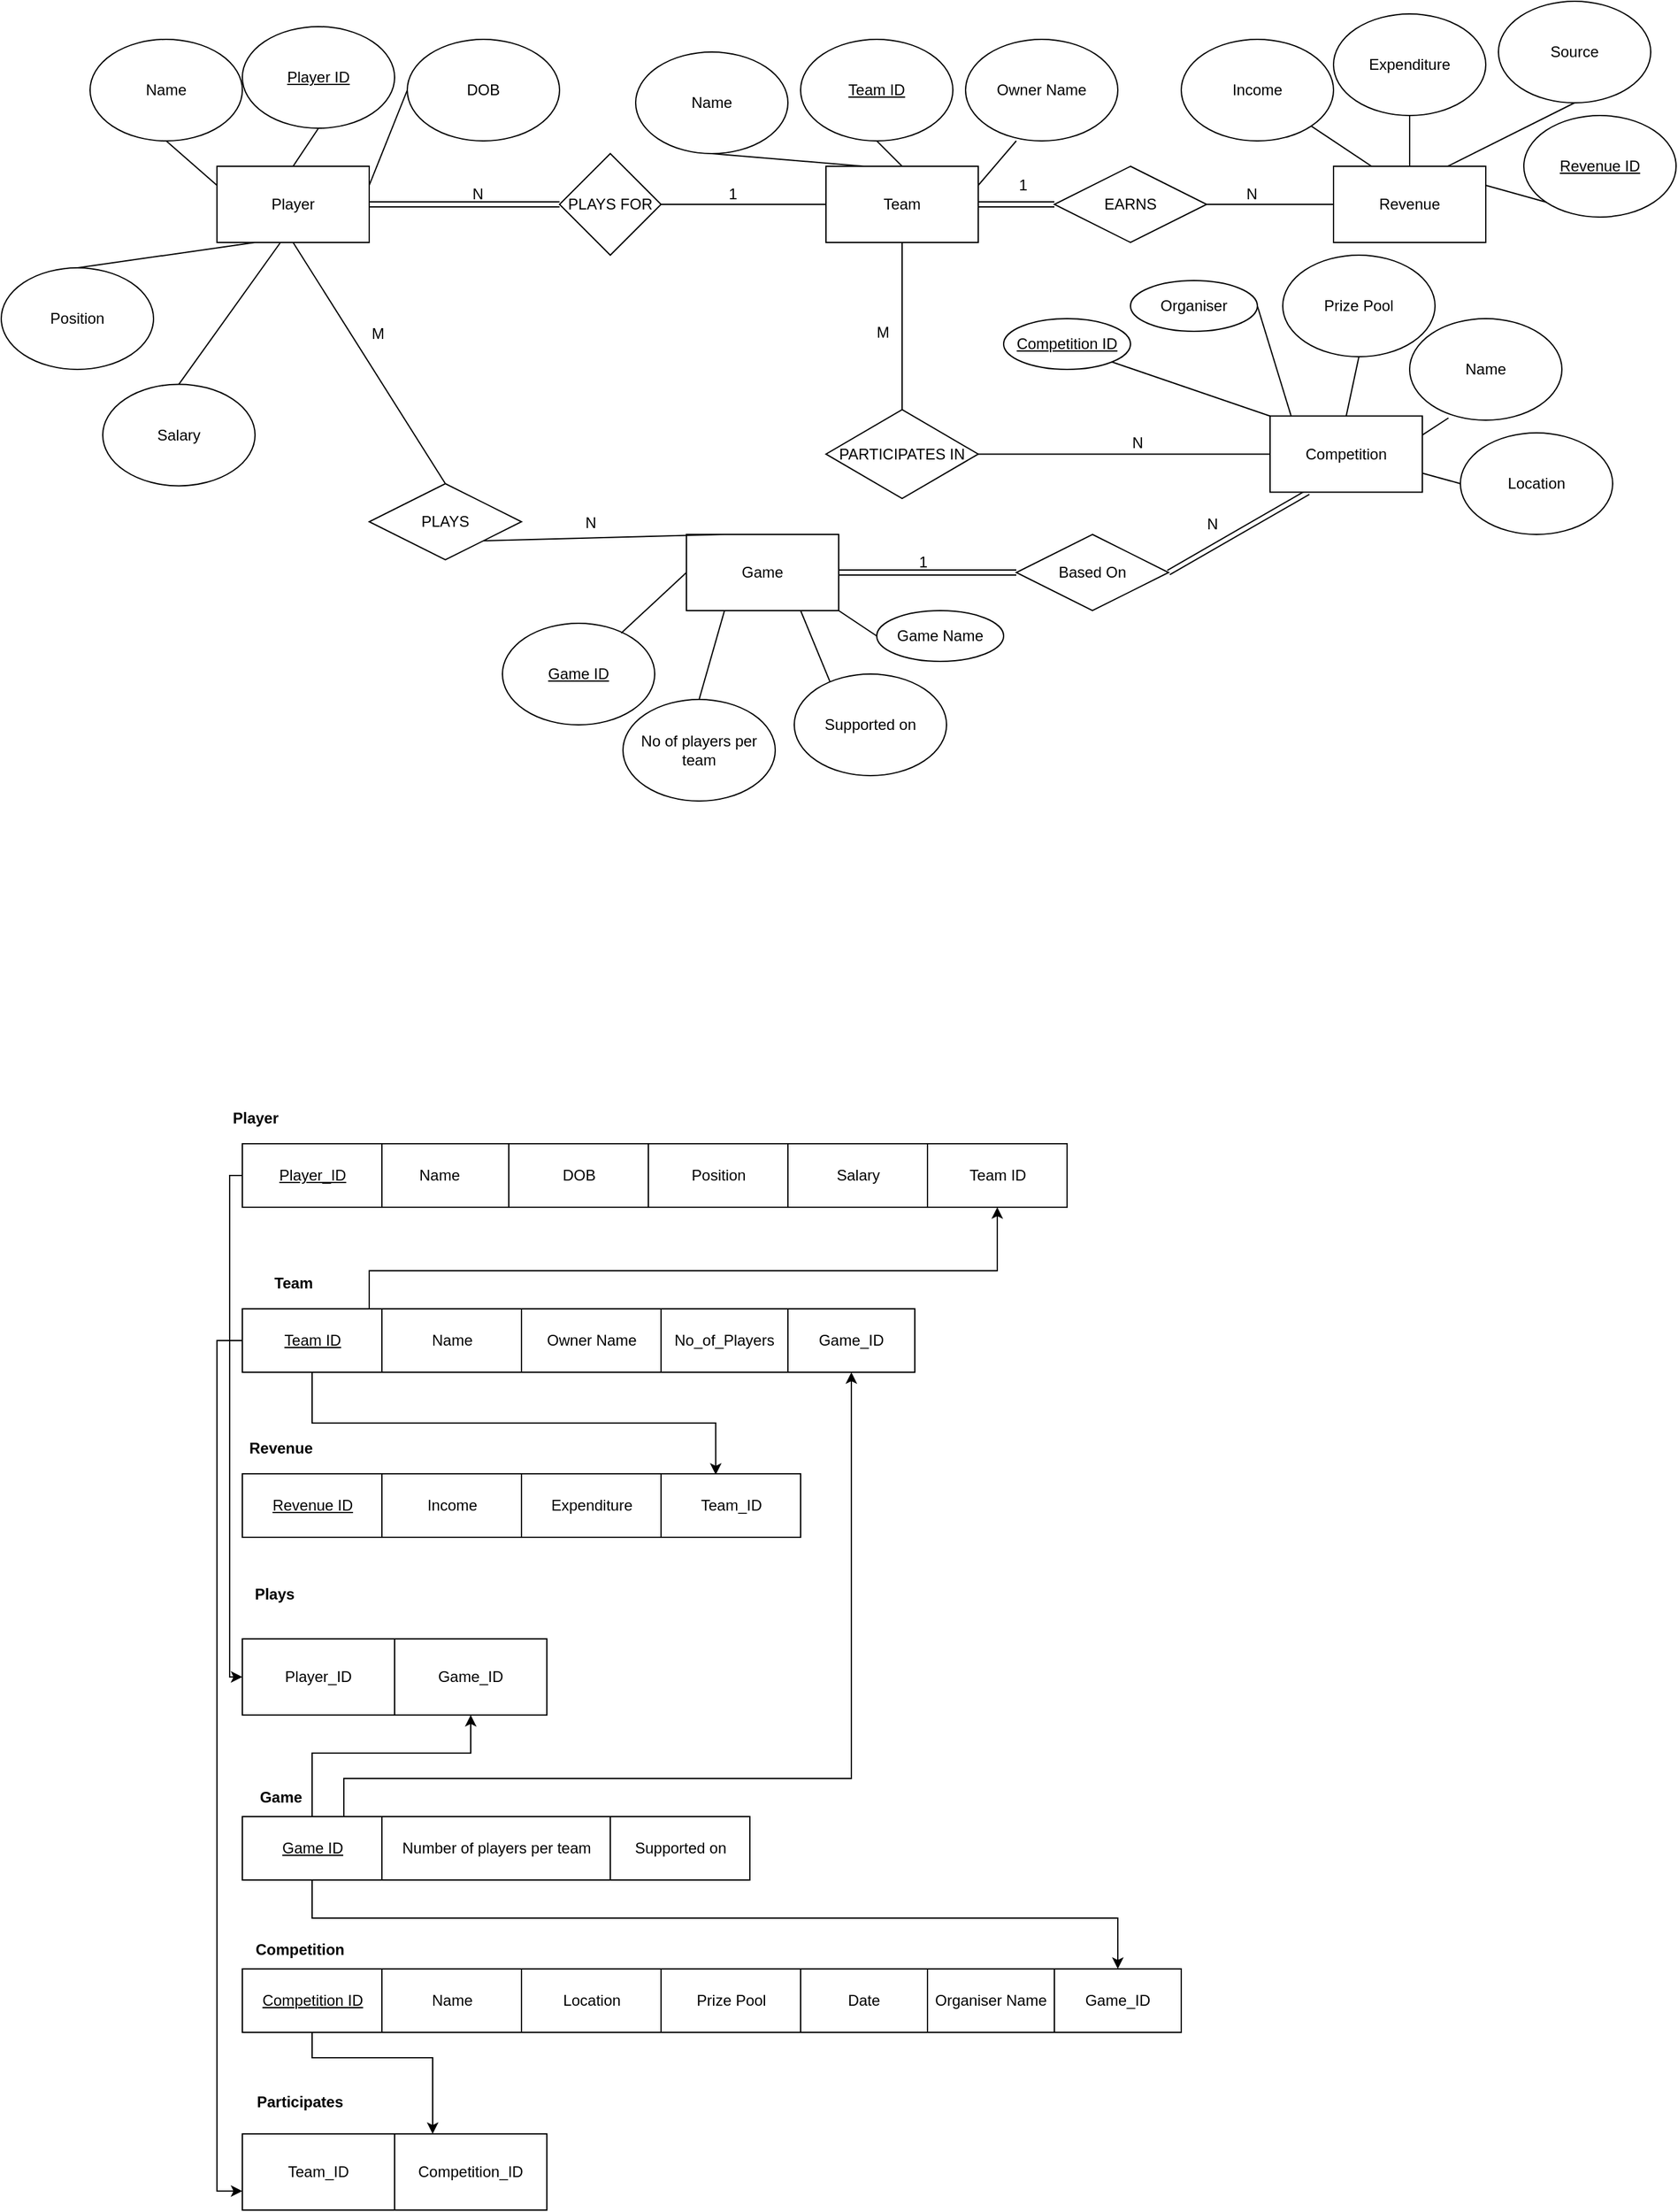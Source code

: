 <mxfile version="20.5.3" type="device"><diagram id="bd_c70kaIPXY1yiFT8Fm" name="Page-1"><mxGraphModel dx="2331" dy="681" grid="1" gridSize="10" guides="1" tooltips="1" connect="1" arrows="1" fold="1" page="1" pageScale="1" pageWidth="827" pageHeight="1169" math="0" shadow="0"><root><mxCell id="0"/><mxCell id="1" parent="0"/><mxCell id="HaX_gV57W7-velpGJHzB-1" value="Team" style="rounded=0;whiteSpace=wrap;html=1;" parent="1" vertex="1"><mxGeometry x="490" y="780" width="120" height="60" as="geometry"/></mxCell><mxCell id="HaX_gV57W7-velpGJHzB-2" value="Name" style="ellipse;whiteSpace=wrap;html=1;" parent="1" vertex="1"><mxGeometry x="340" y="690" width="120" height="80" as="geometry"/></mxCell><mxCell id="HaX_gV57W7-velpGJHzB-4" value="Owner Name" style="ellipse;whiteSpace=wrap;html=1;" parent="1" vertex="1"><mxGeometry x="600" y="680" width="120" height="80" as="geometry"/></mxCell><mxCell id="HaX_gV57W7-velpGJHzB-5" value="" style="endArrow=none;html=1;rounded=0;exitX=0.5;exitY=1;exitDx=0;exitDy=0;entryX=0.25;entryY=0;entryDx=0;entryDy=0;" parent="1" source="HaX_gV57W7-velpGJHzB-2" target="HaX_gV57W7-velpGJHzB-1" edge="1"><mxGeometry width="50" height="50" relative="1" as="geometry"><mxPoint x="390" y="330" as="sourcePoint"/><mxPoint x="440" y="280" as="targetPoint"/></mxGeometry></mxCell><mxCell id="HaX_gV57W7-velpGJHzB-6" value="" style="endArrow=none;html=1;rounded=0;exitX=0.5;exitY=0;exitDx=0;exitDy=0;entryX=0.5;entryY=1;entryDx=0;entryDy=0;" parent="1" source="HaX_gV57W7-velpGJHzB-1" target="HaX_gV57W7-velpGJHzB-3" edge="1"><mxGeometry width="50" height="50" relative="1" as="geometry"><mxPoint x="390" y="330" as="sourcePoint"/><mxPoint x="440" y="280" as="targetPoint"/></mxGeometry></mxCell><mxCell id="HaX_gV57W7-velpGJHzB-7" value="" style="endArrow=none;html=1;rounded=0;exitX=1;exitY=0.25;exitDx=0;exitDy=0;entryX=0.333;entryY=1;entryDx=0;entryDy=0;entryPerimeter=0;startArrow=none;" parent="1" source="HaX_gV57W7-velpGJHzB-1" target="HaX_gV57W7-velpGJHzB-4" edge="1"><mxGeometry width="50" height="50" relative="1" as="geometry"><mxPoint x="390" y="330" as="sourcePoint"/><mxPoint x="440" y="280" as="targetPoint"/></mxGeometry></mxCell><mxCell id="HaX_gV57W7-velpGJHzB-21" value="Player" style="rounded=0;whiteSpace=wrap;html=1;" parent="1" vertex="1"><mxGeometry x="10" y="780" width="120" height="60" as="geometry"/></mxCell><mxCell id="HaX_gV57W7-velpGJHzB-22" value="Name" style="ellipse;whiteSpace=wrap;html=1;" parent="1" vertex="1"><mxGeometry x="-90" y="680" width="120" height="80" as="geometry"/></mxCell><mxCell id="HaX_gV57W7-velpGJHzB-23" value="&lt;u&gt;Player ID&lt;/u&gt;" style="ellipse;whiteSpace=wrap;html=1;" parent="1" vertex="1"><mxGeometry x="30" y="670" width="120" height="80" as="geometry"/></mxCell><mxCell id="HaX_gV57W7-velpGJHzB-24" value="DOB" style="ellipse;whiteSpace=wrap;html=1;" parent="1" vertex="1"><mxGeometry x="160" y="680" width="120" height="80" as="geometry"/></mxCell><mxCell id="HaX_gV57W7-velpGJHzB-27" value="Salary" style="ellipse;whiteSpace=wrap;html=1;" parent="1" vertex="1"><mxGeometry x="-80" y="951.72" width="120" height="80" as="geometry"/></mxCell><mxCell id="HaX_gV57W7-velpGJHzB-28" value="" style="endArrow=none;html=1;rounded=0;exitX=0.5;exitY=0;exitDx=0;exitDy=0;entryX=0.5;entryY=1;entryDx=0;entryDy=0;" parent="1" source="HaX_gV57W7-velpGJHzB-21" target="HaX_gV57W7-velpGJHzB-23" edge="1"><mxGeometry width="50" height="50" relative="1" as="geometry"><mxPoint x="390" y="360" as="sourcePoint"/><mxPoint x="440" y="310" as="targetPoint"/></mxGeometry></mxCell><mxCell id="HaX_gV57W7-velpGJHzB-29" value="" style="endArrow=none;html=1;rounded=0;exitX=0.5;exitY=1;exitDx=0;exitDy=0;entryX=0;entryY=0.25;entryDx=0;entryDy=0;" parent="1" source="HaX_gV57W7-velpGJHzB-22" target="HaX_gV57W7-velpGJHzB-21" edge="1"><mxGeometry width="50" height="50" relative="1" as="geometry"><mxPoint x="390" y="360" as="sourcePoint"/><mxPoint x="440" y="310" as="targetPoint"/></mxGeometry></mxCell><mxCell id="HaX_gV57W7-velpGJHzB-31" value="" style="endArrow=none;html=1;rounded=0;exitX=1;exitY=0.25;exitDx=0;exitDy=0;entryX=0;entryY=0.5;entryDx=0;entryDy=0;" parent="1" source="HaX_gV57W7-velpGJHzB-21" target="HaX_gV57W7-velpGJHzB-24" edge="1"><mxGeometry width="50" height="50" relative="1" as="geometry"><mxPoint x="390" y="360" as="sourcePoint"/><mxPoint x="440" y="310" as="targetPoint"/></mxGeometry></mxCell><mxCell id="HaX_gV57W7-velpGJHzB-32" value="" style="endArrow=none;html=1;rounded=0;entryX=0.5;entryY=0;entryDx=0;entryDy=0;exitX=0.417;exitY=1;exitDx=0;exitDy=0;exitPerimeter=0;" parent="1" source="HaX_gV57W7-velpGJHzB-21" target="HaX_gV57W7-velpGJHzB-27" edge="1"><mxGeometry width="50" height="50" relative="1" as="geometry"><mxPoint x="390" y="360" as="sourcePoint"/><mxPoint x="440" y="310" as="targetPoint"/></mxGeometry></mxCell><mxCell id="HaX_gV57W7-velpGJHzB-35" value="Name" style="ellipse;whiteSpace=wrap;html=1;" parent="1" vertex="1"><mxGeometry x="950" y="900" width="120" height="80" as="geometry"/></mxCell><mxCell id="HaX_gV57W7-velpGJHzB-36" value="Prize Pool" style="ellipse;whiteSpace=wrap;html=1;" parent="1" vertex="1"><mxGeometry x="850" y="850" width="120" height="80" as="geometry"/></mxCell><mxCell id="HaX_gV57W7-velpGJHzB-38" value="Location" style="ellipse;whiteSpace=wrap;html=1;" parent="1" vertex="1"><mxGeometry x="990" y="990" width="120" height="80" as="geometry"/></mxCell><mxCell id="HaX_gV57W7-velpGJHzB-39" value="" style="endArrow=none;html=1;rounded=0;exitX=0.5;exitY=0;exitDx=0;exitDy=0;entryX=0.5;entryY=1;entryDx=0;entryDy=0;" parent="1" source="sZJg9Xj62O720egIRULw-1" target="HaX_gV57W7-velpGJHzB-36" edge="1"><mxGeometry width="50" height="50" relative="1" as="geometry"><mxPoint x="906.22" y="983.02" as="sourcePoint"/><mxPoint x="440" y="370" as="targetPoint"/></mxGeometry></mxCell><mxCell id="HaX_gV57W7-velpGJHzB-40" value="" style="endArrow=none;html=1;rounded=0;exitX=1;exitY=0.25;exitDx=0;exitDy=0;entryX=0.255;entryY=0.978;entryDx=0;entryDy=0;entryPerimeter=0;startArrow=none;" parent="1" source="sZJg9Xj62O720egIRULw-1" target="HaX_gV57W7-velpGJHzB-35" edge="1"><mxGeometry width="50" height="50" relative="1" as="geometry"><mxPoint x="950" y="994.22" as="sourcePoint"/><mxPoint x="440" y="370" as="targetPoint"/></mxGeometry></mxCell><mxCell id="HaX_gV57W7-velpGJHzB-41" value="" style="endArrow=none;html=1;rounded=0;exitX=0.138;exitY=-0.002;exitDx=0;exitDy=0;entryX=1;entryY=0.5;entryDx=0;entryDy=0;exitPerimeter=0;" parent="1" source="sZJg9Xj62O720egIRULw-1" target="sZJg9Xj62O720egIRULw-4" edge="1"><mxGeometry width="50" height="50" relative="1" as="geometry"><mxPoint x="860.46" y="979.27" as="sourcePoint"/><mxPoint x="825.355" y="901.213" as="targetPoint"/></mxGeometry></mxCell><mxCell id="HaX_gV57W7-velpGJHzB-42" value="" style="endArrow=none;html=1;rounded=0;exitX=1;exitY=0.75;exitDx=0;exitDy=0;entryX=0;entryY=0.5;entryDx=0;entryDy=0;" parent="1" source="sZJg9Xj62O720egIRULw-1" target="HaX_gV57W7-velpGJHzB-38" edge="1"><mxGeometry width="50" height="50" relative="1" as="geometry"><mxPoint x="950" y="1019.22" as="sourcePoint"/><mxPoint x="440" y="370" as="targetPoint"/></mxGeometry></mxCell><mxCell id="HaX_gV57W7-velpGJHzB-43" value="Revenue" style="rounded=0;whiteSpace=wrap;html=1;" parent="1" vertex="1"><mxGeometry x="890" y="780" width="120" height="60" as="geometry"/></mxCell><mxCell id="HaX_gV57W7-velpGJHzB-44" value="Income" style="ellipse;whiteSpace=wrap;html=1;" parent="1" vertex="1"><mxGeometry x="770" y="680" width="120" height="80" as="geometry"/></mxCell><mxCell id="HaX_gV57W7-velpGJHzB-45" value="Expenditure" style="ellipse;whiteSpace=wrap;html=1;" parent="1" vertex="1"><mxGeometry x="890" y="660" width="120" height="80" as="geometry"/></mxCell><mxCell id="HaX_gV57W7-velpGJHzB-46" value="Source" style="ellipse;whiteSpace=wrap;html=1;" parent="1" vertex="1"><mxGeometry x="1020" y="650" width="120" height="80" as="geometry"/></mxCell><mxCell id="HaX_gV57W7-velpGJHzB-47" value="&lt;u&gt;Revenue ID&lt;/u&gt;" style="ellipse;whiteSpace=wrap;html=1;" parent="1" vertex="1"><mxGeometry x="1040" y="740" width="120" height="80" as="geometry"/></mxCell><mxCell id="HaX_gV57W7-velpGJHzB-48" value="" style="endArrow=none;html=1;rounded=0;entryX=0;entryY=1;entryDx=0;entryDy=0;exitX=1;exitY=0.25;exitDx=0;exitDy=0;" parent="1" source="HaX_gV57W7-velpGJHzB-43" target="HaX_gV57W7-velpGJHzB-47" edge="1"><mxGeometry width="50" height="50" relative="1" as="geometry"><mxPoint x="390" y="510" as="sourcePoint"/><mxPoint x="440" y="460" as="targetPoint"/></mxGeometry></mxCell><mxCell id="HaX_gV57W7-velpGJHzB-49" value="" style="endArrow=none;html=1;rounded=0;entryX=0.5;entryY=1;entryDx=0;entryDy=0;exitX=0.75;exitY=0;exitDx=0;exitDy=0;" parent="1" source="HaX_gV57W7-velpGJHzB-43" target="HaX_gV57W7-velpGJHzB-46" edge="1"><mxGeometry width="50" height="50" relative="1" as="geometry"><mxPoint x="390" y="510" as="sourcePoint"/><mxPoint x="440" y="460" as="targetPoint"/></mxGeometry></mxCell><mxCell id="HaX_gV57W7-velpGJHzB-50" value="" style="endArrow=none;html=1;rounded=0;entryX=0.5;entryY=1;entryDx=0;entryDy=0;exitX=0.5;exitY=0;exitDx=0;exitDy=0;" parent="1" source="HaX_gV57W7-velpGJHzB-43" target="HaX_gV57W7-velpGJHzB-45" edge="1"><mxGeometry width="50" height="50" relative="1" as="geometry"><mxPoint x="390" y="510" as="sourcePoint"/><mxPoint x="440" y="460" as="targetPoint"/></mxGeometry></mxCell><mxCell id="HaX_gV57W7-velpGJHzB-51" value="" style="endArrow=none;html=1;rounded=0;entryX=1;entryY=1;entryDx=0;entryDy=0;exitX=0.25;exitY=0;exitDx=0;exitDy=0;" parent="1" source="HaX_gV57W7-velpGJHzB-43" target="HaX_gV57W7-velpGJHzB-44" edge="1"><mxGeometry width="50" height="50" relative="1" as="geometry"><mxPoint x="770" y="570" as="sourcePoint"/><mxPoint x="440" y="460" as="targetPoint"/></mxGeometry></mxCell><mxCell id="HaX_gV57W7-velpGJHzB-52" value="PLAYS FOR" style="rhombus;whiteSpace=wrap;html=1;" parent="1" vertex="1"><mxGeometry x="280" y="770" width="80" height="80" as="geometry"/></mxCell><mxCell id="HaX_gV57W7-velpGJHzB-3" value="&lt;u&gt;Team ID&lt;/u&gt;" style="ellipse;whiteSpace=wrap;html=1;" parent="1" vertex="1"><mxGeometry x="470" y="680" width="120" height="80" as="geometry"/></mxCell><mxCell id="HaX_gV57W7-velpGJHzB-55" value="Position" style="ellipse;whiteSpace=wrap;html=1;" parent="1" vertex="1"><mxGeometry x="-160" y="860" width="120" height="80" as="geometry"/></mxCell><mxCell id="HaX_gV57W7-velpGJHzB-56" value="" style="endArrow=none;html=1;rounded=0;exitX=0.5;exitY=0;exitDx=0;exitDy=0;entryX=0.25;entryY=1;entryDx=0;entryDy=0;" parent="1" source="HaX_gV57W7-velpGJHzB-55" target="HaX_gV57W7-velpGJHzB-21" edge="1"><mxGeometry width="50" height="50" relative="1" as="geometry"><mxPoint x="390" y="900" as="sourcePoint"/><mxPoint x="440" y="850" as="targetPoint"/></mxGeometry></mxCell><mxCell id="HaX_gV57W7-velpGJHzB-58" value="" style="shape=link;html=1;rounded=0;entryX=1;entryY=0.5;entryDx=0;entryDy=0;exitX=0;exitY=0.5;exitDx=0;exitDy=0;" parent="1" source="HaX_gV57W7-velpGJHzB-52" target="HaX_gV57W7-velpGJHzB-21" edge="1"><mxGeometry relative="1" as="geometry"><mxPoint x="330" y="790" as="sourcePoint"/><mxPoint x="490" y="790" as="targetPoint"/></mxGeometry></mxCell><mxCell id="HaX_gV57W7-velpGJHzB-59" value="N" style="resizable=0;html=1;align=right;verticalAlign=bottom;" parent="HaX_gV57W7-velpGJHzB-58" connectable="0" vertex="1"><mxGeometry x="1" relative="1" as="geometry"><mxPoint x="90" as="offset"/></mxGeometry></mxCell><mxCell id="HaX_gV57W7-velpGJHzB-60" value="" style="endArrow=none;html=1;rounded=0;exitX=1;exitY=0.5;exitDx=0;exitDy=0;entryX=0;entryY=0.5;entryDx=0;entryDy=0;" parent="1" source="HaX_gV57W7-velpGJHzB-52" target="HaX_gV57W7-velpGJHzB-1" edge="1"><mxGeometry relative="1" as="geometry"><mxPoint x="330" y="790" as="sourcePoint"/><mxPoint x="490" y="790" as="targetPoint"/></mxGeometry></mxCell><mxCell id="HaX_gV57W7-velpGJHzB-61" value="1" style="resizable=0;html=1;align=right;verticalAlign=bottom;" parent="HaX_gV57W7-velpGJHzB-60" connectable="0" vertex="1"><mxGeometry x="1" relative="1" as="geometry"><mxPoint x="-70" as="offset"/></mxGeometry></mxCell><mxCell id="HaX_gV57W7-velpGJHzB-79" value="PARTICIPATES IN" style="shape=rhombus;perimeter=rhombusPerimeter;whiteSpace=wrap;html=1;align=center;" parent="1" vertex="1"><mxGeometry x="490" y="971.72" width="120" height="70" as="geometry"/></mxCell><mxCell id="HaX_gV57W7-velpGJHzB-80" value="" style="endArrow=none;html=1;rounded=0;entryX=0.5;entryY=0;entryDx=0;entryDy=0;exitX=0.5;exitY=1;exitDx=0;exitDy=0;" parent="1" source="HaX_gV57W7-velpGJHzB-1" target="HaX_gV57W7-velpGJHzB-79" edge="1"><mxGeometry relative="1" as="geometry"><mxPoint x="600" y="1006.72" as="sourcePoint"/><mxPoint x="720" y="1050" as="targetPoint"/></mxGeometry></mxCell><mxCell id="HaX_gV57W7-velpGJHzB-81" value="M" style="resizable=0;html=1;align=right;verticalAlign=bottom;" parent="HaX_gV57W7-velpGJHzB-80" connectable="0" vertex="1"><mxGeometry x="1" relative="1" as="geometry"><mxPoint x="-10" y="-52" as="offset"/></mxGeometry></mxCell><mxCell id="HaX_gV57W7-velpGJHzB-82" value="" style="endArrow=none;html=1;rounded=0;entryX=0;entryY=0.5;entryDx=0;entryDy=0;exitX=1;exitY=0.5;exitDx=0;exitDy=0;" parent="1" source="HaX_gV57W7-velpGJHzB-79" target="sZJg9Xj62O720egIRULw-1" edge="1"><mxGeometry relative="1" as="geometry"><mxPoint x="560" y="1050" as="sourcePoint"/><mxPoint x="840" y="1006.72" as="targetPoint"/></mxGeometry></mxCell><mxCell id="HaX_gV57W7-velpGJHzB-83" value="N" style="resizable=0;html=1;align=right;verticalAlign=bottom;" parent="HaX_gV57W7-velpGJHzB-82" connectable="0" vertex="1"><mxGeometry x="1" relative="1" as="geometry"><mxPoint x="-100" as="offset"/></mxGeometry></mxCell><mxCell id="HaX_gV57W7-velpGJHzB-84" value="Game" style="rounded=0;whiteSpace=wrap;html=1;" parent="1" vertex="1"><mxGeometry x="380" y="1070" width="120" height="60" as="geometry"/></mxCell><mxCell id="HaX_gV57W7-velpGJHzB-85" value="&lt;u&gt;Game ID&lt;/u&gt;" style="ellipse;whiteSpace=wrap;html=1;" parent="1" vertex="1"><mxGeometry x="235" y="1140" width="120" height="80" as="geometry"/></mxCell><mxCell id="HaX_gV57W7-velpGJHzB-86" value="No of players per team" style="ellipse;whiteSpace=wrap;html=1;" parent="1" vertex="1"><mxGeometry x="330" y="1200" width="120" height="80" as="geometry"/></mxCell><mxCell id="HaX_gV57W7-velpGJHzB-87" value="Supported on" style="ellipse;whiteSpace=wrap;html=1;" parent="1" vertex="1"><mxGeometry x="465" y="1180" width="120" height="80" as="geometry"/></mxCell><mxCell id="HaX_gV57W7-velpGJHzB-88" value="" style="endArrow=none;html=1;rounded=0;exitX=0.78;exitY=0.097;exitDx=0;exitDy=0;entryX=0;entryY=0.5;entryDx=0;entryDy=0;exitPerimeter=0;" parent="1" source="HaX_gV57W7-velpGJHzB-85" target="HaX_gV57W7-velpGJHzB-84" edge="1"><mxGeometry width="50" height="50" relative="1" as="geometry"><mxPoint x="390" y="360" as="sourcePoint"/><mxPoint x="440" y="310" as="targetPoint"/></mxGeometry></mxCell><mxCell id="HaX_gV57W7-velpGJHzB-89" value="" style="endArrow=none;html=1;rounded=0;exitX=0.5;exitY=0;exitDx=0;exitDy=0;entryX=0.25;entryY=1;entryDx=0;entryDy=0;" parent="1" source="HaX_gV57W7-velpGJHzB-86" target="HaX_gV57W7-velpGJHzB-84" edge="1"><mxGeometry width="50" height="50" relative="1" as="geometry"><mxPoint x="390" y="360" as="sourcePoint"/><mxPoint x="440" y="310" as="targetPoint"/></mxGeometry></mxCell><mxCell id="HaX_gV57W7-velpGJHzB-90" value="" style="endArrow=none;html=1;rounded=0;exitX=0.235;exitY=0.078;exitDx=0;exitDy=0;entryX=0.75;entryY=1;entryDx=0;entryDy=0;exitPerimeter=0;" parent="1" source="HaX_gV57W7-velpGJHzB-87" target="HaX_gV57W7-velpGJHzB-84" edge="1"><mxGeometry width="50" height="50" relative="1" as="geometry"><mxPoint x="390" y="360" as="sourcePoint"/><mxPoint x="440" y="310" as="targetPoint"/></mxGeometry></mxCell><mxCell id="HaX_gV57W7-velpGJHzB-92" value="" style="shape=link;html=1;rounded=0;entryX=1;entryY=0.5;entryDx=0;entryDy=0;exitX=0.25;exitY=1;exitDx=0;exitDy=0;" parent="1" source="sZJg9Xj62O720egIRULw-1" target="sZJg9Xj62O720egIRULw-2" edge="1"><mxGeometry relative="1" as="geometry"><mxPoint x="865" y="991.72" as="sourcePoint"/><mxPoint x="770" y="1130" as="targetPoint"/></mxGeometry></mxCell><mxCell id="HaX_gV57W7-velpGJHzB-93" value="N" style="resizable=0;html=1;align=right;verticalAlign=bottom;" parent="HaX_gV57W7-velpGJHzB-92" connectable="0" vertex="1"><mxGeometry x="1" relative="1" as="geometry"><mxPoint x="40" y="-30" as="offset"/></mxGeometry></mxCell><mxCell id="HaX_gV57W7-velpGJHzB-94" value="" style="shape=link;html=1;rounded=0;entryX=0;entryY=0.5;entryDx=0;entryDy=0;exitX=1;exitY=0.5;exitDx=0;exitDy=0;" parent="1" source="HaX_gV57W7-velpGJHzB-84" target="sZJg9Xj62O720egIRULw-2" edge="1"><mxGeometry relative="1" as="geometry"><mxPoint x="420" y="1040" as="sourcePoint"/><mxPoint x="740" y="1200" as="targetPoint"/></mxGeometry></mxCell><mxCell id="HaX_gV57W7-velpGJHzB-95" value="1" style="resizable=0;html=1;align=right;verticalAlign=bottom;" parent="HaX_gV57W7-velpGJHzB-94" connectable="0" vertex="1"><mxGeometry x="1" relative="1" as="geometry"><mxPoint x="-70" as="offset"/></mxGeometry></mxCell><mxCell id="HaX_gV57W7-velpGJHzB-97" value="PLAYS" style="shape=rhombus;perimeter=rhombusPerimeter;whiteSpace=wrap;html=1;align=center;" parent="1" vertex="1"><mxGeometry x="130" y="1030" width="120" height="60" as="geometry"/></mxCell><mxCell id="HaX_gV57W7-velpGJHzB-98" value="" style="endArrow=none;html=1;rounded=0;exitX=0.5;exitY=1;exitDx=0;exitDy=0;entryX=0.5;entryY=0;entryDx=0;entryDy=0;" parent="1" source="HaX_gV57W7-velpGJHzB-21" target="HaX_gV57W7-velpGJHzB-97" edge="1"><mxGeometry relative="1" as="geometry"><mxPoint x="350" y="1040" as="sourcePoint"/><mxPoint x="510" y="1040" as="targetPoint"/></mxGeometry></mxCell><mxCell id="HaX_gV57W7-velpGJHzB-99" value="M" style="resizable=0;html=1;align=left;verticalAlign=bottom;" parent="HaX_gV57W7-velpGJHzB-98" connectable="0" vertex="1"><mxGeometry x="-1" relative="1" as="geometry"><mxPoint x="60" y="80" as="offset"/></mxGeometry></mxCell><mxCell id="HaX_gV57W7-velpGJHzB-100" value="N" style="resizable=0;html=1;align=right;verticalAlign=bottom;" parent="HaX_gV57W7-velpGJHzB-98" connectable="0" vertex="1"><mxGeometry x="1" relative="1" as="geometry"><mxPoint x="120" y="40" as="offset"/></mxGeometry></mxCell><mxCell id="HaX_gV57W7-velpGJHzB-101" value="" style="endArrow=none;html=1;rounded=0;exitX=1;exitY=1;exitDx=0;exitDy=0;entryX=0.25;entryY=0;entryDx=0;entryDy=0;" parent="1" source="HaX_gV57W7-velpGJHzB-97" target="HaX_gV57W7-velpGJHzB-84" edge="1"><mxGeometry relative="1" as="geometry"><mxPoint x="350" y="1040" as="sourcePoint"/><mxPoint x="510" y="1040" as="targetPoint"/></mxGeometry></mxCell><mxCell id="HaX_gV57W7-velpGJHzB-103" value="EARNS" style="shape=rhombus;perimeter=rhombusPerimeter;whiteSpace=wrap;html=1;align=center;" parent="1" vertex="1"><mxGeometry x="670" y="780" width="120" height="60" as="geometry"/></mxCell><mxCell id="HaX_gV57W7-velpGJHzB-104" value="" style="shape=link;html=1;rounded=0;exitX=1;exitY=0.5;exitDx=0;exitDy=0;entryX=0;entryY=0.5;entryDx=0;entryDy=0;" parent="1" source="HaX_gV57W7-velpGJHzB-1" target="HaX_gV57W7-velpGJHzB-103" edge="1"><mxGeometry relative="1" as="geometry"><mxPoint x="550" y="830" as="sourcePoint"/><mxPoint x="710" y="830" as="targetPoint"/></mxGeometry></mxCell><mxCell id="HaX_gV57W7-velpGJHzB-106" value="" style="endArrow=none;html=1;rounded=0;entryX=0;entryY=0.5;entryDx=0;entryDy=0;exitX=1;exitY=0.5;exitDx=0;exitDy=0;" parent="1" source="HaX_gV57W7-velpGJHzB-103" target="HaX_gV57W7-velpGJHzB-43" edge="1"><mxGeometry relative="1" as="geometry"><mxPoint x="550" y="830" as="sourcePoint"/><mxPoint x="710" y="830" as="targetPoint"/></mxGeometry></mxCell><mxCell id="HaX_gV57W7-velpGJHzB-107" value="N" style="resizable=0;html=1;align=right;verticalAlign=bottom;" parent="HaX_gV57W7-velpGJHzB-106" connectable="0" vertex="1"><mxGeometry x="1" relative="1" as="geometry"><mxPoint x="-60" as="offset"/></mxGeometry></mxCell><mxCell id="HaX_gV57W7-velpGJHzB-108" value="Position" style="html=1;" parent="1" vertex="1"><mxGeometry x="350" y="1550" width="110" height="50" as="geometry"/></mxCell><mxCell id="HaX_gV57W7-velpGJHzB-109" value="DOB" style="html=1;" parent="1" vertex="1"><mxGeometry x="240" y="1550" width="110" height="50" as="geometry"/></mxCell><mxCell id="HaX_gV57W7-velpGJHzB-110" value="Name" style="html=1;" parent="1" vertex="1"><mxGeometry x="130" y="1550" width="110" height="50" as="geometry"/></mxCell><mxCell id="sZJg9Xj62O720egIRULw-20" style="edgeStyle=orthogonalEdgeStyle;rounded=0;orthogonalLoop=1;jettySize=auto;html=1;entryX=0;entryY=0.5;entryDx=0;entryDy=0;" edge="1" parent="1" source="HaX_gV57W7-velpGJHzB-111" target="sZJg9Xj62O720egIRULw-16"><mxGeometry relative="1" as="geometry"><Array as="points"><mxPoint x="20" y="1575"/><mxPoint x="20" y="1970"/></Array></mxGeometry></mxCell><mxCell id="HaX_gV57W7-velpGJHzB-111" value="&lt;u&gt;Player_ID&lt;/u&gt;" style="html=1;" parent="1" vertex="1"><mxGeometry x="30" y="1550" width="110" height="50" as="geometry"/></mxCell><mxCell id="HaX_gV57W7-velpGJHzB-112" value="&lt;b&gt;Player&lt;/b&gt;" style="text;html=1;align=center;verticalAlign=middle;resizable=0;points=[];autosize=1;strokeColor=none;fillColor=none;" parent="1" vertex="1"><mxGeometry x="10" y="1515" width="60" height="30" as="geometry"/></mxCell><mxCell id="HaX_gV57W7-velpGJHzB-113" value="Salary" style="html=1;" parent="1" vertex="1"><mxGeometry x="460" y="1550" width="110" height="50" as="geometry"/></mxCell><mxCell id="HaX_gV57W7-velpGJHzB-114" value="&lt;u&gt;Revenue ID&lt;/u&gt;" style="html=1;" parent="1" vertex="1"><mxGeometry x="30" y="1810" width="110" height="50" as="geometry"/></mxCell><mxCell id="HaX_gV57W7-velpGJHzB-115" value="Owner Name" style="html=1;" parent="1" vertex="1"><mxGeometry x="250" y="1680" width="110" height="50" as="geometry"/></mxCell><mxCell id="HaX_gV57W7-velpGJHzB-116" value="Name" style="html=1;" parent="1" vertex="1"><mxGeometry x="140" y="1680" width="110" height="50" as="geometry"/></mxCell><mxCell id="HaX_gV57W7-velpGJHzB-142" style="edgeStyle=orthogonalEdgeStyle;rounded=0;orthogonalLoop=1;jettySize=auto;html=1;entryX=0.5;entryY=1;entryDx=0;entryDy=0;" parent="1" source="HaX_gV57W7-velpGJHzB-117" target="HaX_gV57W7-velpGJHzB-141" edge="1"><mxGeometry relative="1" as="geometry"><Array as="points"><mxPoint x="130" y="1650"/><mxPoint x="625" y="1650"/></Array></mxGeometry></mxCell><mxCell id="sZJg9Xj62O720egIRULw-19" style="edgeStyle=orthogonalEdgeStyle;rounded=0;orthogonalLoop=1;jettySize=auto;html=1;entryX=0;entryY=0.75;entryDx=0;entryDy=0;" edge="1" parent="1" source="HaX_gV57W7-velpGJHzB-117" target="sZJg9Xj62O720egIRULw-14"><mxGeometry relative="1" as="geometry"><Array as="points"><mxPoint x="10" y="1705"/><mxPoint x="10" y="2375"/></Array></mxGeometry></mxCell><mxCell id="sZJg9Xj62O720egIRULw-28" style="edgeStyle=orthogonalEdgeStyle;rounded=0;orthogonalLoop=1;jettySize=auto;html=1;entryX=0.392;entryY=0.015;entryDx=0;entryDy=0;entryPerimeter=0;" edge="1" parent="1" source="HaX_gV57W7-velpGJHzB-117" target="HaX_gV57W7-velpGJHzB-119"><mxGeometry relative="1" as="geometry"><Array as="points"><mxPoint x="85" y="1770"/><mxPoint x="403" y="1770"/></Array></mxGeometry></mxCell><mxCell id="HaX_gV57W7-velpGJHzB-117" value="&lt;u&gt;Team ID&lt;/u&gt;" style="html=1;" parent="1" vertex="1"><mxGeometry x="30" y="1680" width="110" height="50" as="geometry"/></mxCell><mxCell id="HaX_gV57W7-velpGJHzB-118" value="&lt;b&gt;Team&lt;/b&gt;" style="text;html=1;align=center;verticalAlign=middle;resizable=0;points=[];autosize=1;strokeColor=none;fillColor=none;" parent="1" vertex="1"><mxGeometry x="45" y="1645" width="50" height="30" as="geometry"/></mxCell><mxCell id="HaX_gV57W7-velpGJHzB-119" value="Team_ID" style="html=1;" parent="1" vertex="1"><mxGeometry x="360" y="1810" width="110" height="50" as="geometry"/></mxCell><mxCell id="HaX_gV57W7-velpGJHzB-120" value="Expenditure" style="html=1;" parent="1" vertex="1"><mxGeometry x="250" y="1810" width="110" height="50" as="geometry"/></mxCell><mxCell id="HaX_gV57W7-velpGJHzB-121" value="Income" style="html=1;" parent="1" vertex="1"><mxGeometry x="140" y="1810" width="110" height="50" as="geometry"/></mxCell><mxCell id="HaX_gV57W7-velpGJHzB-122" value="&lt;b&gt;Revenue&lt;/b&gt;" style="text;html=1;align=center;verticalAlign=middle;resizable=0;points=[];autosize=1;strokeColor=none;fillColor=none;" parent="1" vertex="1"><mxGeometry x="25" y="1775" width="70" height="30" as="geometry"/></mxCell><mxCell id="HaX_gV57W7-velpGJHzB-123" value="Number of players per team" style="html=1;" parent="1" vertex="1"><mxGeometry x="140" y="2080" width="180" height="50" as="geometry"/></mxCell><mxCell id="sZJg9Xj62O720egIRULw-21" style="edgeStyle=orthogonalEdgeStyle;rounded=0;orthogonalLoop=1;jettySize=auto;html=1;" edge="1" parent="1" source="HaX_gV57W7-velpGJHzB-124" target="sZJg9Xj62O720egIRULw-15"><mxGeometry relative="1" as="geometry"><Array as="points"><mxPoint x="85" y="2030"/><mxPoint x="210" y="2030"/></Array></mxGeometry></mxCell><mxCell id="sZJg9Xj62O720egIRULw-27" style="edgeStyle=orthogonalEdgeStyle;rounded=0;orthogonalLoop=1;jettySize=auto;html=1;entryX=0.5;entryY=0;entryDx=0;entryDy=0;" edge="1" parent="1" source="HaX_gV57W7-velpGJHzB-124" target="sZJg9Xj62O720egIRULw-26"><mxGeometry relative="1" as="geometry"><Array as="points"><mxPoint x="85" y="2160"/><mxPoint x="720" y="2160"/></Array></mxGeometry></mxCell><mxCell id="sZJg9Xj62O720egIRULw-31" style="edgeStyle=orthogonalEdgeStyle;rounded=0;orthogonalLoop=1;jettySize=auto;html=1;" edge="1" parent="1" source="HaX_gV57W7-velpGJHzB-124" target="sZJg9Xj62O720egIRULw-29"><mxGeometry relative="1" as="geometry"><Array as="points"><mxPoint x="110" y="2050"/><mxPoint x="510" y="2050"/></Array></mxGeometry></mxCell><mxCell id="HaX_gV57W7-velpGJHzB-124" value="&lt;u&gt;Game ID&lt;/u&gt;" style="html=1;" parent="1" vertex="1"><mxGeometry x="30" y="2080" width="110" height="50" as="geometry"/></mxCell><mxCell id="HaX_gV57W7-velpGJHzB-132" value="Supported on" style="html=1;" parent="1" vertex="1"><mxGeometry x="320" y="2080" width="110" height="50" as="geometry"/></mxCell><mxCell id="HaX_gV57W7-velpGJHzB-133" value="&lt;b&gt;Game&lt;/b&gt;" style="text;html=1;align=center;verticalAlign=middle;resizable=0;points=[];autosize=1;strokeColor=none;fillColor=none;" parent="1" vertex="1"><mxGeometry x="30" y="2050" width="60" height="30" as="geometry"/></mxCell><mxCell id="HaX_gV57W7-velpGJHzB-134" value="Prize Pool" style="html=1;" parent="1" vertex="1"><mxGeometry x="360" y="2200" width="110" height="50" as="geometry"/></mxCell><mxCell id="HaX_gV57W7-velpGJHzB-135" value="Location" style="html=1;" parent="1" vertex="1"><mxGeometry x="250" y="2200" width="110" height="50" as="geometry"/></mxCell><mxCell id="HaX_gV57W7-velpGJHzB-136" value="Name" style="html=1;" parent="1" vertex="1"><mxGeometry x="140" y="2200" width="110" height="50" as="geometry"/></mxCell><mxCell id="HaX_gV57W7-velpGJHzB-141" value="Team ID" style="html=1;" parent="1" vertex="1"><mxGeometry x="570" y="1550" width="110" height="50" as="geometry"/></mxCell><mxCell id="HaX_gV57W7-velpGJHzB-151" value="&lt;b&gt;Competition&lt;/b&gt;" style="text;html=1;align=center;verticalAlign=middle;resizable=0;points=[];autosize=1;strokeColor=none;fillColor=none;" parent="1" vertex="1"><mxGeometry x="30" y="2170" width="90" height="30" as="geometry"/></mxCell><mxCell id="sZJg9Xj62O720egIRULw-18" style="edgeStyle=orthogonalEdgeStyle;rounded=0;orthogonalLoop=1;jettySize=auto;html=1;entryX=0.25;entryY=0;entryDx=0;entryDy=0;" edge="1" parent="1" source="HaX_gV57W7-velpGJHzB-152" target="sZJg9Xj62O720egIRULw-17"><mxGeometry relative="1" as="geometry"><Array as="points"><mxPoint x="85" y="2270"/><mxPoint x="180" y="2270"/></Array></mxGeometry></mxCell><mxCell id="HaX_gV57W7-velpGJHzB-152" value="&lt;u&gt;Competition ID&lt;/u&gt;" style="html=1;" parent="1" vertex="1"><mxGeometry x="30" y="2200" width="110" height="50" as="geometry"/></mxCell><mxCell id="sZJg9Xj62O720egIRULw-1" value="Competition" style="rounded=0;whiteSpace=wrap;html=1;" vertex="1" parent="1"><mxGeometry x="840" y="976.72" width="120" height="60" as="geometry"/></mxCell><mxCell id="sZJg9Xj62O720egIRULw-2" value="Based On" style="shape=rhombus;perimeter=rhombusPerimeter;whiteSpace=wrap;html=1;align=center;" vertex="1" parent="1"><mxGeometry x="640" y="1070" width="120" height="60" as="geometry"/></mxCell><mxCell id="sZJg9Xj62O720egIRULw-3" value="1" style="text;html=1;align=center;verticalAlign=middle;resizable=0;points=[];autosize=1;strokeColor=none;fillColor=none;" vertex="1" parent="1"><mxGeometry x="630" y="780" width="30" height="30" as="geometry"/></mxCell><mxCell id="sZJg9Xj62O720egIRULw-4" value="Organiser" style="ellipse;whiteSpace=wrap;html=1;align=center;" vertex="1" parent="1"><mxGeometry x="730" y="870" width="100" height="40" as="geometry"/></mxCell><mxCell id="sZJg9Xj62O720egIRULw-5" value="&lt;u&gt;Competition ID&lt;/u&gt;" style="ellipse;whiteSpace=wrap;html=1;align=center;" vertex="1" parent="1"><mxGeometry x="630" y="900" width="100" height="40" as="geometry"/></mxCell><mxCell id="sZJg9Xj62O720egIRULw-6" value="" style="endArrow=none;html=1;rounded=0;entryX=0;entryY=0;entryDx=0;entryDy=0;exitX=1;exitY=1;exitDx=0;exitDy=0;" edge="1" parent="1" source="sZJg9Xj62O720egIRULw-5" target="sZJg9Xj62O720egIRULw-1"><mxGeometry relative="1" as="geometry"><mxPoint x="410" y="920" as="sourcePoint"/><mxPoint x="570" y="920" as="targetPoint"/></mxGeometry></mxCell><mxCell id="sZJg9Xj62O720egIRULw-7" value="Game Name" style="ellipse;whiteSpace=wrap;html=1;align=center;" vertex="1" parent="1"><mxGeometry x="530" y="1130" width="100" height="40" as="geometry"/></mxCell><mxCell id="sZJg9Xj62O720egIRULw-11" value="" style="endArrow=none;html=1;rounded=0;entryX=0;entryY=0.5;entryDx=0;entryDy=0;exitX=1;exitY=1;exitDx=0;exitDy=0;" edge="1" parent="1" source="HaX_gV57W7-velpGJHzB-84" target="sZJg9Xj62O720egIRULw-7"><mxGeometry relative="1" as="geometry"><mxPoint x="410" y="1010" as="sourcePoint"/><mxPoint x="570" y="1010" as="targetPoint"/></mxGeometry></mxCell><mxCell id="sZJg9Xj62O720egIRULw-12" value="&lt;b&gt;Plays&lt;/b&gt;" style="text;html=1;align=center;verticalAlign=middle;resizable=0;points=[];autosize=1;strokeColor=none;fillColor=none;" vertex="1" parent="1"><mxGeometry x="30" y="1890" width="50" height="30" as="geometry"/></mxCell><mxCell id="sZJg9Xj62O720egIRULw-13" value="&lt;b&gt;Participates&lt;/b&gt;" style="text;html=1;align=center;verticalAlign=middle;resizable=0;points=[];autosize=1;strokeColor=none;fillColor=none;" vertex="1" parent="1"><mxGeometry x="30" y="2290" width="90" height="30" as="geometry"/></mxCell><mxCell id="sZJg9Xj62O720egIRULw-14" value="Team_ID" style="rounded=0;whiteSpace=wrap;html=1;" vertex="1" parent="1"><mxGeometry x="30" y="2330" width="120" height="60" as="geometry"/></mxCell><mxCell id="sZJg9Xj62O720egIRULw-15" value="Game_ID" style="rounded=0;whiteSpace=wrap;html=1;" vertex="1" parent="1"><mxGeometry x="150" y="1940" width="120" height="60" as="geometry"/></mxCell><mxCell id="sZJg9Xj62O720egIRULw-16" value="Player_ID" style="rounded=0;whiteSpace=wrap;html=1;" vertex="1" parent="1"><mxGeometry x="30" y="1940" width="120" height="60" as="geometry"/></mxCell><mxCell id="sZJg9Xj62O720egIRULw-17" value="Competition_ID" style="rounded=0;whiteSpace=wrap;html=1;" vertex="1" parent="1"><mxGeometry x="150" y="2330" width="120" height="60" as="geometry"/></mxCell><mxCell id="sZJg9Xj62O720egIRULw-24" value="Date" style="whiteSpace=wrap;html=1;align=center;" vertex="1" parent="1"><mxGeometry x="470" y="2200" width="100" height="50" as="geometry"/></mxCell><mxCell id="sZJg9Xj62O720egIRULw-25" value="Organiser Name" style="whiteSpace=wrap;html=1;align=center;" vertex="1" parent="1"><mxGeometry x="570" y="2200" width="100" height="50" as="geometry"/></mxCell><mxCell id="sZJg9Xj62O720egIRULw-26" value="Game_ID" style="whiteSpace=wrap;html=1;align=center;" vertex="1" parent="1"><mxGeometry x="670" y="2200" width="100" height="50" as="geometry"/></mxCell><mxCell id="sZJg9Xj62O720egIRULw-29" value="Game_ID" style="whiteSpace=wrap;html=1;align=center;" vertex="1" parent="1"><mxGeometry x="460" y="1680" width="100" height="50" as="geometry"/></mxCell><mxCell id="sZJg9Xj62O720egIRULw-30" value="No_of_Players" style="whiteSpace=wrap;html=1;align=center;" vertex="1" parent="1"><mxGeometry x="360" y="1680" width="100" height="50" as="geometry"/></mxCell></root></mxGraphModel></diagram></mxfile>